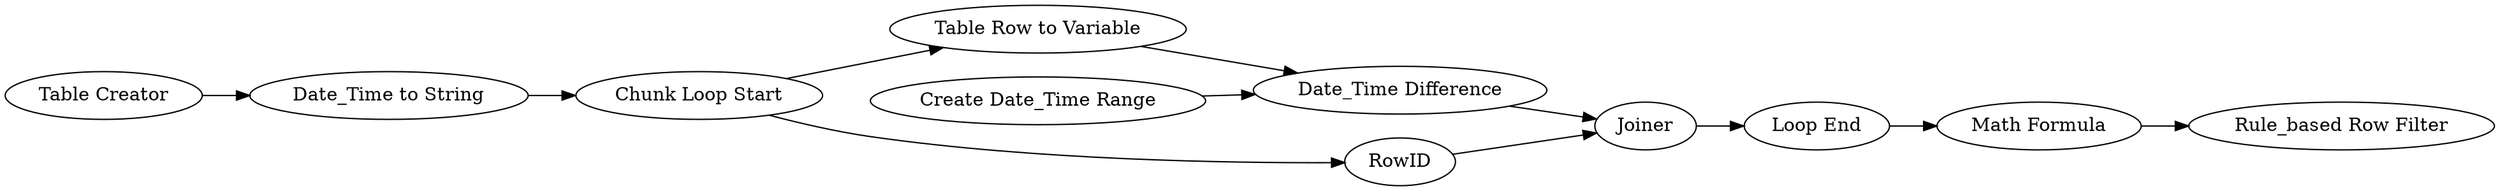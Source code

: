 digraph {
	"-278498070797999508_5" [label="Table Row to Variable"]
	"-278498070797999508_3" [label="Table Creator"]
	"-278498070797999508_8" [label=Joiner]
	"-278498070797999508_7" [label="Loop End"]
	"-278498070797999508_11" [label="Rule_based Row Filter"]
	"-278498070797999508_10" [label="Math Formula"]
	"-278498070797999508_9" [label=RowID]
	"-278498070797999508_4" [label="Date_Time to String"]
	"-278498070797999508_1" [label="Create Date_Time Range"]
	"-278498070797999508_2" [label="Date_Time Difference"]
	"-278498070797999508_6" [label="Chunk Loop Start"]
	"-278498070797999508_9" -> "-278498070797999508_8"
	"-278498070797999508_4" -> "-278498070797999508_6"
	"-278498070797999508_7" -> "-278498070797999508_10"
	"-278498070797999508_6" -> "-278498070797999508_9"
	"-278498070797999508_3" -> "-278498070797999508_4"
	"-278498070797999508_5" -> "-278498070797999508_2"
	"-278498070797999508_1" -> "-278498070797999508_2"
	"-278498070797999508_6" -> "-278498070797999508_5"
	"-278498070797999508_10" -> "-278498070797999508_11"
	"-278498070797999508_2" -> "-278498070797999508_8"
	"-278498070797999508_8" -> "-278498070797999508_7"
	rankdir=LR
}
